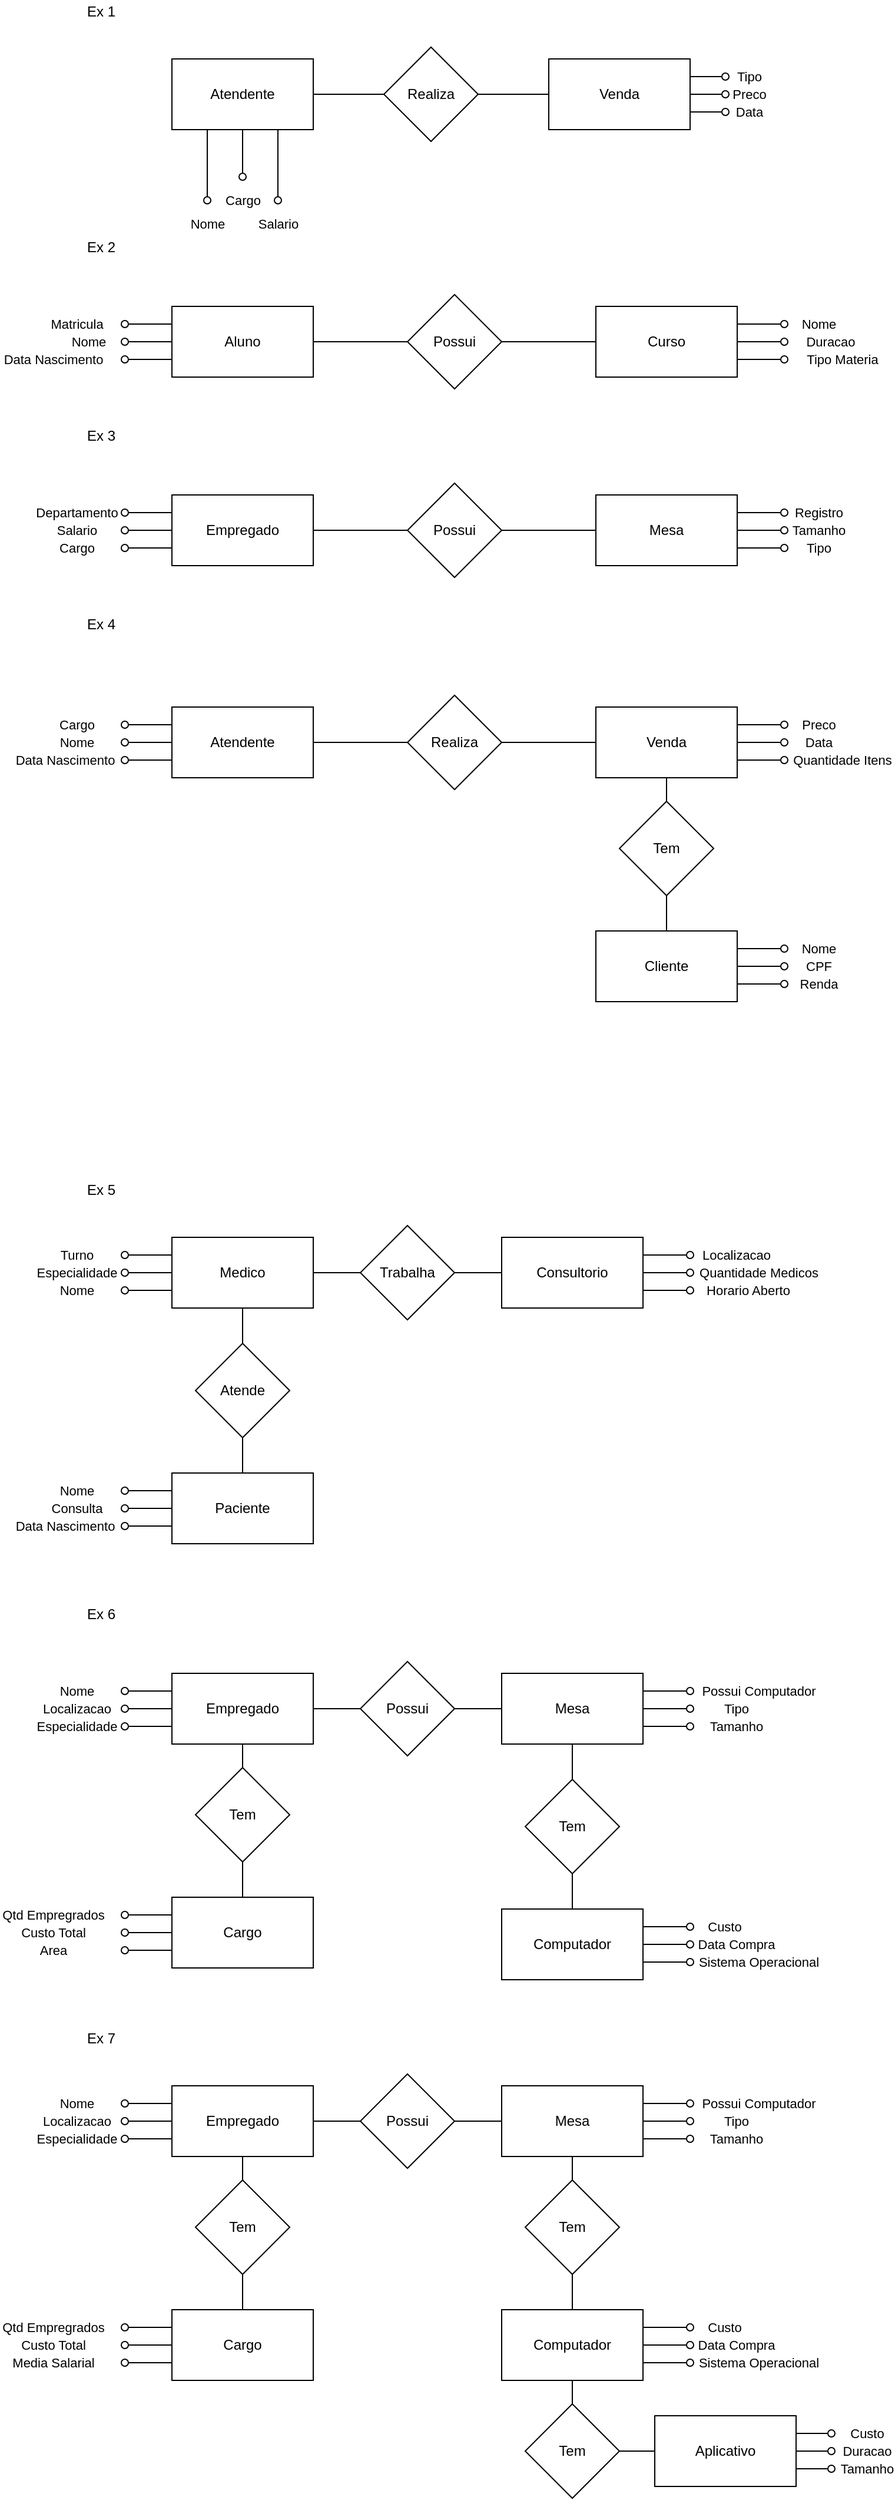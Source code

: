<mxfile version="12.7.9" type="github"><diagram id="GuJKrH9nWxuZP3FMUYig" name="Page-1"><mxGraphModel dx="1422" dy="794" grid="1" gridSize="10" guides="1" tooltips="1" connect="1" arrows="1" fold="1" page="1" pageScale="1" pageWidth="827" pageHeight="1169" math="0" shadow="0"><root><mxCell id="0"/><mxCell id="1" parent="0"/><mxCell id="F_oXESsNJqTmVhuQZoYU-13" style="edgeStyle=orthogonalEdgeStyle;rounded=0;orthogonalLoop=1;jettySize=auto;html=1;exitX=1;exitY=0.5;exitDx=0;exitDy=0;entryX=0;entryY=0.5;entryDx=0;entryDy=0;endArrow=none;endFill=0;" edge="1" parent="1" source="F_oXESsNJqTmVhuQZoYU-4" target="F_oXESsNJqTmVhuQZoYU-6"><mxGeometry relative="1" as="geometry"/></mxCell><mxCell id="F_oXESsNJqTmVhuQZoYU-14" value="Nome" style="edgeStyle=orthogonalEdgeStyle;rounded=0;orthogonalLoop=1;jettySize=auto;html=1;exitX=0.25;exitY=1;exitDx=0;exitDy=0;endArrow=oval;endFill=0;" edge="1" parent="1" source="F_oXESsNJqTmVhuQZoYU-4"><mxGeometry x="1" y="20" relative="1" as="geometry"><mxPoint x="190" y="370" as="targetPoint"/><mxPoint x="-20" y="20" as="offset"/></mxGeometry></mxCell><mxCell id="F_oXESsNJqTmVhuQZoYU-4" value="Atendente" style="rounded=0;whiteSpace=wrap;html=1;" vertex="1" parent="1"><mxGeometry x="160" y="250" width="120" height="60" as="geometry"/></mxCell><mxCell id="F_oXESsNJqTmVhuQZoYU-18" value="Tipo" style="edgeStyle=orthogonalEdgeStyle;rounded=0;orthogonalLoop=1;jettySize=auto;html=1;exitX=1;exitY=0.25;exitDx=0;exitDy=0;endArrow=oval;endFill=0;" edge="1" parent="1" source="F_oXESsNJqTmVhuQZoYU-5"><mxGeometry x="1" y="20" relative="1" as="geometry"><mxPoint x="630" y="265" as="targetPoint"/><mxPoint x="20" y="20" as="offset"/></mxGeometry></mxCell><mxCell id="F_oXESsNJqTmVhuQZoYU-19" value="Preco" style="edgeStyle=orthogonalEdgeStyle;rounded=0;orthogonalLoop=1;jettySize=auto;html=1;exitX=1;exitY=0.5;exitDx=0;exitDy=0;endArrow=oval;endFill=0;" edge="1" parent="1" source="F_oXESsNJqTmVhuQZoYU-5"><mxGeometry x="1" y="20" relative="1" as="geometry"><mxPoint x="630" y="280" as="targetPoint"/><mxPoint x="20" y="20" as="offset"/></mxGeometry></mxCell><mxCell id="F_oXESsNJqTmVhuQZoYU-20" value="Data" style="edgeStyle=orthogonalEdgeStyle;rounded=0;orthogonalLoop=1;jettySize=auto;html=1;exitX=1;exitY=0.75;exitDx=0;exitDy=0;endArrow=oval;endFill=0;" edge="1" parent="1" source="F_oXESsNJqTmVhuQZoYU-5"><mxGeometry x="1" y="20" relative="1" as="geometry"><mxPoint x="630" y="295" as="targetPoint"/><mxPoint x="20" y="20" as="offset"/></mxGeometry></mxCell><mxCell id="F_oXESsNJqTmVhuQZoYU-5" value="Venda" style="rounded=0;whiteSpace=wrap;html=1;" vertex="1" parent="1"><mxGeometry x="480" y="250" width="120" height="60" as="geometry"/></mxCell><mxCell id="F_oXESsNJqTmVhuQZoYU-6" value="Realiza" style="rhombus;whiteSpace=wrap;html=1;" vertex="1" parent="1"><mxGeometry x="340" y="240" width="80" height="80" as="geometry"/></mxCell><mxCell id="F_oXESsNJqTmVhuQZoYU-11" value="" style="endArrow=none;html=1;exitX=1;exitY=0.5;exitDx=0;exitDy=0;entryX=0;entryY=0.5;entryDx=0;entryDy=0;" edge="1" parent="1" source="F_oXESsNJqTmVhuQZoYU-6" target="F_oXESsNJqTmVhuQZoYU-5"><mxGeometry width="50" height="50" relative="1" as="geometry"><mxPoint x="450" y="380" as="sourcePoint"/><mxPoint x="500" y="330" as="targetPoint"/></mxGeometry></mxCell><mxCell id="F_oXESsNJqTmVhuQZoYU-16" value="Cargo" style="edgeStyle=orthogonalEdgeStyle;rounded=0;orthogonalLoop=1;jettySize=auto;html=1;exitX=0.5;exitY=1;exitDx=0;exitDy=0;endArrow=oval;endFill=0;" edge="1" parent="1" source="F_oXESsNJqTmVhuQZoYU-4"><mxGeometry x="1" y="20" relative="1" as="geometry"><mxPoint x="220" y="350" as="targetPoint"/><mxPoint x="210" y="330" as="sourcePoint"/><mxPoint x="-20" y="20" as="offset"/></mxGeometry></mxCell><mxCell id="F_oXESsNJqTmVhuQZoYU-17" value="Salario" style="edgeStyle=orthogonalEdgeStyle;rounded=0;orthogonalLoop=1;jettySize=auto;html=1;exitX=0.75;exitY=1;exitDx=0;exitDy=0;endArrow=oval;endFill=0;" edge="1" parent="1" source="F_oXESsNJqTmVhuQZoYU-4"><mxGeometry x="1" y="20" relative="1" as="geometry"><mxPoint x="250" y="370" as="targetPoint"/><mxPoint x="230" y="320" as="sourcePoint"/><mxPoint x="-20" y="20" as="offset"/></mxGeometry></mxCell><mxCell id="F_oXESsNJqTmVhuQZoYU-24" style="edgeStyle=orthogonalEdgeStyle;rounded=0;orthogonalLoop=1;jettySize=auto;html=1;exitX=1;exitY=0.5;exitDx=0;exitDy=0;endArrow=none;endFill=0;" edge="1" parent="1" source="F_oXESsNJqTmVhuQZoYU-21" target="F_oXESsNJqTmVhuQZoYU-23"><mxGeometry relative="1" as="geometry"/></mxCell><mxCell id="F_oXESsNJqTmVhuQZoYU-27" value="Matricula" style="edgeStyle=orthogonalEdgeStyle;rounded=0;orthogonalLoop=1;jettySize=auto;html=1;exitX=0;exitY=0.25;exitDx=0;exitDy=0;endArrow=oval;endFill=0;" edge="1" parent="1" source="F_oXESsNJqTmVhuQZoYU-21"><mxGeometry x="1" y="40" relative="1" as="geometry"><mxPoint x="120" y="475" as="targetPoint"/><mxPoint x="-40" y="-40" as="offset"/></mxGeometry></mxCell><mxCell id="F_oXESsNJqTmVhuQZoYU-28" value="Nome" style="edgeStyle=orthogonalEdgeStyle;rounded=0;orthogonalLoop=1;jettySize=auto;html=1;exitX=0;exitY=0.5;exitDx=0;exitDy=0;endArrow=oval;endFill=0;" edge="1" parent="1" source="F_oXESsNJqTmVhuQZoYU-21"><mxGeometry x="1" y="30" relative="1" as="geometry"><mxPoint x="120" y="490" as="targetPoint"/><mxPoint x="-30" y="-30" as="offset"/></mxGeometry></mxCell><mxCell id="F_oXESsNJqTmVhuQZoYU-29" value="Data Nascimento" style="edgeStyle=orthogonalEdgeStyle;rounded=0;orthogonalLoop=1;jettySize=auto;html=1;exitX=0;exitY=0.75;exitDx=0;exitDy=0;endArrow=oval;endFill=0;" edge="1" parent="1" source="F_oXESsNJqTmVhuQZoYU-21"><mxGeometry x="1" y="60" relative="1" as="geometry"><mxPoint x="120" y="505" as="targetPoint"/><mxPoint x="-60" y="-60" as="offset"/></mxGeometry></mxCell><mxCell id="F_oXESsNJqTmVhuQZoYU-21" value="Aluno" style="rounded=0;whiteSpace=wrap;html=1;" vertex="1" parent="1"><mxGeometry x="160" y="460" width="120" height="60" as="geometry"/></mxCell><mxCell id="F_oXESsNJqTmVhuQZoYU-30" value="Nome" style="edgeStyle=orthogonalEdgeStyle;rounded=0;orthogonalLoop=1;jettySize=auto;html=1;exitX=1;exitY=0.25;exitDx=0;exitDy=0;endArrow=oval;endFill=0;" edge="1" parent="1" source="F_oXESsNJqTmVhuQZoYU-22"><mxGeometry x="1" y="30" relative="1" as="geometry"><mxPoint x="680" y="475" as="targetPoint"/><mxPoint x="30" y="30" as="offset"/></mxGeometry></mxCell><mxCell id="F_oXESsNJqTmVhuQZoYU-31" value="Duracao" style="edgeStyle=orthogonalEdgeStyle;rounded=0;orthogonalLoop=1;jettySize=auto;html=1;exitX=1;exitY=0.5;exitDx=0;exitDy=0;endArrow=oval;endFill=0;" edge="1" parent="1" source="F_oXESsNJqTmVhuQZoYU-22"><mxGeometry x="1" y="40" relative="1" as="geometry"><mxPoint x="680" y="490" as="targetPoint"/><mxPoint x="40" y="40" as="offset"/></mxGeometry></mxCell><mxCell id="F_oXESsNJqTmVhuQZoYU-32" value="Tipo Materia" style="edgeStyle=orthogonalEdgeStyle;rounded=0;orthogonalLoop=1;jettySize=auto;html=1;exitX=1;exitY=0.75;exitDx=0;exitDy=0;endArrow=oval;endFill=0;" edge="1" parent="1" source="F_oXESsNJqTmVhuQZoYU-22"><mxGeometry x="1" y="50" relative="1" as="geometry"><mxPoint x="680" y="505" as="targetPoint"/><mxPoint x="50" y="50" as="offset"/></mxGeometry></mxCell><mxCell id="F_oXESsNJqTmVhuQZoYU-22" value="Curso" style="rounded=0;whiteSpace=wrap;html=1;" vertex="1" parent="1"><mxGeometry x="520" y="460" width="120" height="60" as="geometry"/></mxCell><mxCell id="F_oXESsNJqTmVhuQZoYU-25" style="edgeStyle=orthogonalEdgeStyle;rounded=0;orthogonalLoop=1;jettySize=auto;html=1;exitX=1;exitY=0.5;exitDx=0;exitDy=0;entryX=0;entryY=0.5;entryDx=0;entryDy=0;endArrow=none;endFill=0;" edge="1" parent="1" source="F_oXESsNJqTmVhuQZoYU-23" target="F_oXESsNJqTmVhuQZoYU-22"><mxGeometry relative="1" as="geometry"/></mxCell><mxCell id="F_oXESsNJqTmVhuQZoYU-23" value="Possui" style="rhombus;whiteSpace=wrap;html=1;" vertex="1" parent="1"><mxGeometry x="360" y="450" width="80" height="80" as="geometry"/></mxCell><mxCell id="F_oXESsNJqTmVhuQZoYU-38" value="Departamento" style="edgeStyle=orthogonalEdgeStyle;rounded=0;orthogonalLoop=1;jettySize=auto;html=1;exitX=0;exitY=0.25;exitDx=0;exitDy=0;endArrow=oval;endFill=0;" edge="1" parent="1" source="F_oXESsNJqTmVhuQZoYU-33"><mxGeometry x="1" y="40" relative="1" as="geometry"><mxPoint x="120" y="635" as="targetPoint"/><mxPoint x="-40" y="-40" as="offset"/></mxGeometry></mxCell><mxCell id="F_oXESsNJqTmVhuQZoYU-39" value="Salario" style="edgeStyle=orthogonalEdgeStyle;rounded=0;orthogonalLoop=1;jettySize=auto;html=1;exitX=0;exitY=0.5;exitDx=0;exitDy=0;endArrow=oval;endFill=0;" edge="1" parent="1" source="F_oXESsNJqTmVhuQZoYU-33"><mxGeometry x="1" y="40" relative="1" as="geometry"><mxPoint x="120" y="650" as="targetPoint"/><mxPoint x="-40" y="-40" as="offset"/></mxGeometry></mxCell><mxCell id="F_oXESsNJqTmVhuQZoYU-40" value="Cargo" style="edgeStyle=orthogonalEdgeStyle;rounded=0;orthogonalLoop=1;jettySize=auto;html=1;exitX=0;exitY=0.75;exitDx=0;exitDy=0;endArrow=oval;endFill=0;" edge="1" parent="1" source="F_oXESsNJqTmVhuQZoYU-33"><mxGeometry x="1" y="40" relative="1" as="geometry"><mxPoint x="120" y="665" as="targetPoint"/><mxPoint x="-40" y="-40" as="offset"/></mxGeometry></mxCell><mxCell id="F_oXESsNJqTmVhuQZoYU-33" value="Empregado" style="rounded=0;whiteSpace=wrap;html=1;" vertex="1" parent="1"><mxGeometry x="160" y="620" width="120" height="60" as="geometry"/></mxCell><mxCell id="F_oXESsNJqTmVhuQZoYU-41" value="Registro" style="edgeStyle=orthogonalEdgeStyle;rounded=0;orthogonalLoop=1;jettySize=auto;html=1;exitX=1;exitY=0.25;exitDx=0;exitDy=0;endArrow=oval;endFill=0;" edge="1" parent="1" source="F_oXESsNJqTmVhuQZoYU-34"><mxGeometry x="1" y="30" relative="1" as="geometry"><mxPoint x="680" y="635" as="targetPoint"/><mxPoint x="30" y="30" as="offset"/></mxGeometry></mxCell><mxCell id="F_oXESsNJqTmVhuQZoYU-42" value="Tamanho" style="edgeStyle=orthogonalEdgeStyle;rounded=0;orthogonalLoop=1;jettySize=auto;html=1;exitX=1;exitY=0.5;exitDx=0;exitDy=0;endArrow=oval;endFill=0;" edge="1" parent="1" source="F_oXESsNJqTmVhuQZoYU-34"><mxGeometry x="1" y="30" relative="1" as="geometry"><mxPoint x="680" y="650" as="targetPoint"/><mxPoint x="30" y="30" as="offset"/></mxGeometry></mxCell><mxCell id="F_oXESsNJqTmVhuQZoYU-43" value="Tipo" style="edgeStyle=orthogonalEdgeStyle;rounded=0;orthogonalLoop=1;jettySize=auto;html=1;exitX=1;exitY=0.75;exitDx=0;exitDy=0;endArrow=oval;endFill=0;" edge="1" parent="1" source="F_oXESsNJqTmVhuQZoYU-34"><mxGeometry x="1" y="30" relative="1" as="geometry"><mxPoint x="680" y="665" as="targetPoint"/><mxPoint x="30" y="30" as="offset"/></mxGeometry></mxCell><mxCell id="F_oXESsNJqTmVhuQZoYU-34" value="Mesa" style="rounded=0;whiteSpace=wrap;html=1;" vertex="1" parent="1"><mxGeometry x="520" y="620" width="120" height="60" as="geometry"/></mxCell><mxCell id="F_oXESsNJqTmVhuQZoYU-36" style="edgeStyle=orthogonalEdgeStyle;rounded=0;orthogonalLoop=1;jettySize=auto;html=1;exitX=0;exitY=0.5;exitDx=0;exitDy=0;entryX=1;entryY=0.5;entryDx=0;entryDy=0;endArrow=none;endFill=0;" edge="1" parent="1" source="F_oXESsNJqTmVhuQZoYU-35" target="F_oXESsNJqTmVhuQZoYU-33"><mxGeometry relative="1" as="geometry"/></mxCell><mxCell id="F_oXESsNJqTmVhuQZoYU-37" style="edgeStyle=orthogonalEdgeStyle;rounded=0;orthogonalLoop=1;jettySize=auto;html=1;exitX=1;exitY=0.5;exitDx=0;exitDy=0;entryX=0;entryY=0.5;entryDx=0;entryDy=0;endArrow=none;endFill=0;" edge="1" parent="1" source="F_oXESsNJqTmVhuQZoYU-35" target="F_oXESsNJqTmVhuQZoYU-34"><mxGeometry relative="1" as="geometry"/></mxCell><mxCell id="F_oXESsNJqTmVhuQZoYU-35" value="Possui" style="rhombus;whiteSpace=wrap;html=1;" vertex="1" parent="1"><mxGeometry x="360" y="610" width="80" height="80" as="geometry"/></mxCell><mxCell id="F_oXESsNJqTmVhuQZoYU-53" value="Cargo" style="edgeStyle=orthogonalEdgeStyle;rounded=0;orthogonalLoop=1;jettySize=auto;html=1;exitX=0;exitY=0.25;exitDx=0;exitDy=0;endArrow=oval;endFill=0;" edge="1" parent="1" source="F_oXESsNJqTmVhuQZoYU-44"><mxGeometry x="1" y="40" relative="1" as="geometry"><mxPoint x="120" y="815" as="targetPoint"/><mxPoint x="-40" y="-40" as="offset"/></mxGeometry></mxCell><mxCell id="F_oXESsNJqTmVhuQZoYU-54" value="Nome" style="edgeStyle=orthogonalEdgeStyle;rounded=0;orthogonalLoop=1;jettySize=auto;html=1;exitX=0;exitY=0.5;exitDx=0;exitDy=0;endArrow=oval;endFill=0;" edge="1" parent="1" source="F_oXESsNJqTmVhuQZoYU-44"><mxGeometry x="1" y="40" relative="1" as="geometry"><mxPoint x="120" y="830" as="targetPoint"/><mxPoint x="-40" y="-40" as="offset"/></mxGeometry></mxCell><mxCell id="F_oXESsNJqTmVhuQZoYU-55" value="Data Nascimento" style="edgeStyle=orthogonalEdgeStyle;rounded=0;orthogonalLoop=1;jettySize=auto;html=1;exitX=0;exitY=0.75;exitDx=0;exitDy=0;endArrow=oval;endFill=0;" edge="1" parent="1" source="F_oXESsNJqTmVhuQZoYU-44"><mxGeometry x="1" y="50" relative="1" as="geometry"><mxPoint x="120" y="845" as="targetPoint"/><mxPoint x="-50" y="-50" as="offset"/></mxGeometry></mxCell><mxCell id="F_oXESsNJqTmVhuQZoYU-44" value="Atendente" style="rounded=0;whiteSpace=wrap;html=1;" vertex="1" parent="1"><mxGeometry x="160" y="800" width="120" height="60" as="geometry"/></mxCell><mxCell id="F_oXESsNJqTmVhuQZoYU-56" value="Preco" style="edgeStyle=orthogonalEdgeStyle;rounded=0;orthogonalLoop=1;jettySize=auto;html=1;exitX=1;exitY=0.25;exitDx=0;exitDy=0;endArrow=oval;endFill=0;" edge="1" parent="1" source="F_oXESsNJqTmVhuQZoYU-45"><mxGeometry x="1" y="30" relative="1" as="geometry"><mxPoint x="680" y="815" as="targetPoint"/><mxPoint x="30" y="30" as="offset"/></mxGeometry></mxCell><mxCell id="F_oXESsNJqTmVhuQZoYU-57" value="Data" style="edgeStyle=orthogonalEdgeStyle;rounded=0;orthogonalLoop=1;jettySize=auto;html=1;exitX=1;exitY=0.5;exitDx=0;exitDy=0;endArrow=oval;endFill=0;" edge="1" parent="1" source="F_oXESsNJqTmVhuQZoYU-45"><mxGeometry x="1" y="30" relative="1" as="geometry"><mxPoint x="680" y="830" as="targetPoint"/><mxPoint x="30" y="30" as="offset"/></mxGeometry></mxCell><mxCell id="F_oXESsNJqTmVhuQZoYU-58" value="Quantidade Itens" style="edgeStyle=orthogonalEdgeStyle;rounded=0;orthogonalLoop=1;jettySize=auto;html=1;exitX=1;exitY=0.75;exitDx=0;exitDy=0;endArrow=oval;endFill=0;" edge="1" parent="1" source="F_oXESsNJqTmVhuQZoYU-45"><mxGeometry x="1" y="50" relative="1" as="geometry"><mxPoint x="680" y="845" as="targetPoint"/><mxPoint x="50" y="50" as="offset"/></mxGeometry></mxCell><mxCell id="F_oXESsNJqTmVhuQZoYU-45" value="Venda" style="rounded=0;whiteSpace=wrap;html=1;" vertex="1" parent="1"><mxGeometry x="520" y="800" width="120" height="60" as="geometry"/></mxCell><mxCell id="F_oXESsNJqTmVhuQZoYU-59" value="Nome" style="edgeStyle=orthogonalEdgeStyle;rounded=0;orthogonalLoop=1;jettySize=auto;html=1;exitX=1;exitY=0.25;exitDx=0;exitDy=0;endArrow=oval;endFill=0;" edge="1" parent="1" source="F_oXESsNJqTmVhuQZoYU-46"><mxGeometry x="1" y="30" relative="1" as="geometry"><mxPoint x="680" y="1005" as="targetPoint"/><mxPoint x="30" y="30" as="offset"/></mxGeometry></mxCell><mxCell id="F_oXESsNJqTmVhuQZoYU-60" value="CPF" style="edgeStyle=orthogonalEdgeStyle;rounded=0;orthogonalLoop=1;jettySize=auto;html=1;exitX=1;exitY=0.5;exitDx=0;exitDy=0;endArrow=oval;endFill=0;" edge="1" parent="1" source="F_oXESsNJqTmVhuQZoYU-46"><mxGeometry x="1" y="30" relative="1" as="geometry"><mxPoint x="680" y="1020" as="targetPoint"/><mxPoint x="30" y="30" as="offset"/></mxGeometry></mxCell><mxCell id="F_oXESsNJqTmVhuQZoYU-61" value="Renda" style="edgeStyle=orthogonalEdgeStyle;rounded=0;orthogonalLoop=1;jettySize=auto;html=1;exitX=1;exitY=0.75;exitDx=0;exitDy=0;endArrow=oval;endFill=0;" edge="1" parent="1" source="F_oXESsNJqTmVhuQZoYU-46"><mxGeometry x="1" y="30" relative="1" as="geometry"><mxPoint x="680" y="1035" as="targetPoint"/><mxPoint x="30" y="30" as="offset"/></mxGeometry></mxCell><mxCell id="F_oXESsNJqTmVhuQZoYU-46" value="Cliente" style="rounded=0;whiteSpace=wrap;html=1;" vertex="1" parent="1"><mxGeometry x="520" y="990" width="120" height="60" as="geometry"/></mxCell><mxCell id="F_oXESsNJqTmVhuQZoYU-51" style="edgeStyle=orthogonalEdgeStyle;rounded=0;orthogonalLoop=1;jettySize=auto;html=1;exitX=1;exitY=0.5;exitDx=0;exitDy=0;entryX=0;entryY=0.5;entryDx=0;entryDy=0;endArrow=none;endFill=0;" edge="1" parent="1" source="F_oXESsNJqTmVhuQZoYU-47" target="F_oXESsNJqTmVhuQZoYU-45"><mxGeometry relative="1" as="geometry"/></mxCell><mxCell id="F_oXESsNJqTmVhuQZoYU-52" style="edgeStyle=orthogonalEdgeStyle;rounded=0;orthogonalLoop=1;jettySize=auto;html=1;exitX=0;exitY=0.5;exitDx=0;exitDy=0;entryX=1;entryY=0.5;entryDx=0;entryDy=0;endArrow=none;endFill=0;" edge="1" parent="1" source="F_oXESsNJqTmVhuQZoYU-47" target="F_oXESsNJqTmVhuQZoYU-44"><mxGeometry relative="1" as="geometry"/></mxCell><mxCell id="F_oXESsNJqTmVhuQZoYU-47" value="Realiza" style="rhombus;whiteSpace=wrap;html=1;" vertex="1" parent="1"><mxGeometry x="360" y="790" width="80" height="80" as="geometry"/></mxCell><mxCell id="F_oXESsNJqTmVhuQZoYU-49" style="edgeStyle=orthogonalEdgeStyle;rounded=0;orthogonalLoop=1;jettySize=auto;html=1;exitX=0.5;exitY=1;exitDx=0;exitDy=0;entryX=0.5;entryY=0;entryDx=0;entryDy=0;endArrow=none;endFill=0;" edge="1" parent="1" source="F_oXESsNJqTmVhuQZoYU-48" target="F_oXESsNJqTmVhuQZoYU-46"><mxGeometry relative="1" as="geometry"/></mxCell><mxCell id="F_oXESsNJqTmVhuQZoYU-50" style="edgeStyle=orthogonalEdgeStyle;rounded=0;orthogonalLoop=1;jettySize=auto;html=1;exitX=0.5;exitY=0;exitDx=0;exitDy=0;entryX=0.5;entryY=1;entryDx=0;entryDy=0;endArrow=none;endFill=0;" edge="1" parent="1" source="F_oXESsNJqTmVhuQZoYU-48" target="F_oXESsNJqTmVhuQZoYU-45"><mxGeometry relative="1" as="geometry"/></mxCell><mxCell id="F_oXESsNJqTmVhuQZoYU-48" value="Tem" style="rhombus;whiteSpace=wrap;html=1;" vertex="1" parent="1"><mxGeometry x="540" y="880" width="80" height="80" as="geometry"/></mxCell><mxCell id="F_oXESsNJqTmVhuQZoYU-63" value="Ex 1" style="text;html=1;strokeColor=none;fillColor=none;align=center;verticalAlign=middle;whiteSpace=wrap;rounded=0;" vertex="1" parent="1"><mxGeometry x="80" y="200" width="40" height="20" as="geometry"/></mxCell><mxCell id="F_oXESsNJqTmVhuQZoYU-65" value="Ex 2" style="text;html=1;strokeColor=none;fillColor=none;align=center;verticalAlign=middle;whiteSpace=wrap;rounded=0;" vertex="1" parent="1"><mxGeometry x="80" y="400" width="40" height="20" as="geometry"/></mxCell><mxCell id="F_oXESsNJqTmVhuQZoYU-66" value="Ex 3" style="text;html=1;strokeColor=none;fillColor=none;align=center;verticalAlign=middle;whiteSpace=wrap;rounded=0;" vertex="1" parent="1"><mxGeometry x="80" y="560" width="40" height="20" as="geometry"/></mxCell><mxCell id="F_oXESsNJqTmVhuQZoYU-67" value="Ex 4" style="text;html=1;strokeColor=none;fillColor=none;align=center;verticalAlign=middle;whiteSpace=wrap;rounded=0;" vertex="1" parent="1"><mxGeometry x="80" y="720" width="40" height="20" as="geometry"/></mxCell><mxCell id="F_oXESsNJqTmVhuQZoYU-84" value="Turno" style="edgeStyle=orthogonalEdgeStyle;rounded=0;orthogonalLoop=1;jettySize=auto;html=1;exitX=0;exitY=0.25;exitDx=0;exitDy=0;endArrow=oval;endFill=0;" edge="1" parent="1" source="F_oXESsNJqTmVhuQZoYU-68"><mxGeometry x="1" y="40" relative="1" as="geometry"><mxPoint x="120" y="1265" as="targetPoint"/><mxPoint x="-40" y="-40" as="offset"/></mxGeometry></mxCell><mxCell id="F_oXESsNJqTmVhuQZoYU-85" value="Especialidade" style="edgeStyle=orthogonalEdgeStyle;rounded=0;orthogonalLoop=1;jettySize=auto;html=1;exitX=0;exitY=0.5;exitDx=0;exitDy=0;endArrow=oval;endFill=0;" edge="1" parent="1" source="F_oXESsNJqTmVhuQZoYU-68"><mxGeometry x="1" y="40" relative="1" as="geometry"><mxPoint x="120" y="1280" as="targetPoint"/><mxPoint x="-40" y="-40" as="offset"/></mxGeometry></mxCell><mxCell id="F_oXESsNJqTmVhuQZoYU-86" value="Nome" style="edgeStyle=orthogonalEdgeStyle;rounded=0;orthogonalLoop=1;jettySize=auto;html=1;exitX=0;exitY=0.75;exitDx=0;exitDy=0;endArrow=oval;endFill=0;" edge="1" parent="1" source="F_oXESsNJqTmVhuQZoYU-68"><mxGeometry x="1" y="40" relative="1" as="geometry"><mxPoint x="120" y="1295" as="targetPoint"/><mxPoint x="-40" y="-40" as="offset"/></mxGeometry></mxCell><mxCell id="F_oXESsNJqTmVhuQZoYU-68" value="Medico" style="rounded=0;whiteSpace=wrap;html=1;" vertex="1" parent="1"><mxGeometry x="160" y="1250" width="120" height="60" as="geometry"/></mxCell><mxCell id="F_oXESsNJqTmVhuQZoYU-69" value="Ex 5" style="text;html=1;strokeColor=none;fillColor=none;align=center;verticalAlign=middle;whiteSpace=wrap;rounded=0;" vertex="1" parent="1"><mxGeometry x="80" y="1200" width="40" height="20" as="geometry"/></mxCell><mxCell id="F_oXESsNJqTmVhuQZoYU-87" value="Localizacao" style="edgeStyle=orthogonalEdgeStyle;rounded=0;orthogonalLoop=1;jettySize=auto;html=1;exitX=1;exitY=0.25;exitDx=0;exitDy=0;endArrow=oval;endFill=0;" edge="1" parent="1" source="F_oXESsNJqTmVhuQZoYU-70"><mxGeometry x="1" y="40" relative="1" as="geometry"><mxPoint x="600" y="1265" as="targetPoint"/><mxPoint x="40" y="40" as="offset"/></mxGeometry></mxCell><mxCell id="F_oXESsNJqTmVhuQZoYU-88" value="Quantidade Medicos" style="edgeStyle=orthogonalEdgeStyle;rounded=0;orthogonalLoop=1;jettySize=auto;html=1;exitX=1;exitY=0.5;exitDx=0;exitDy=0;endArrow=oval;endFill=0;" edge="1" parent="1" source="F_oXESsNJqTmVhuQZoYU-70"><mxGeometry x="1" y="60" relative="1" as="geometry"><mxPoint x="600" y="1280" as="targetPoint"/><mxPoint x="60" y="60" as="offset"/></mxGeometry></mxCell><mxCell id="F_oXESsNJqTmVhuQZoYU-89" value="Horario Aberto" style="edgeStyle=orthogonalEdgeStyle;rounded=0;orthogonalLoop=1;jettySize=auto;html=1;exitX=1;exitY=0.75;exitDx=0;exitDy=0;endArrow=oval;endFill=0;" edge="1" parent="1" source="F_oXESsNJqTmVhuQZoYU-70"><mxGeometry x="1" y="50" relative="1" as="geometry"><mxPoint x="600" y="1295" as="targetPoint"/><mxPoint x="50" y="50" as="offset"/></mxGeometry></mxCell><mxCell id="F_oXESsNJqTmVhuQZoYU-70" value="Consultorio" style="rounded=0;whiteSpace=wrap;html=1;" vertex="1" parent="1"><mxGeometry x="440" y="1250" width="120" height="60" as="geometry"/></mxCell><mxCell id="F_oXESsNJqTmVhuQZoYU-90" value="Nome" style="edgeStyle=orthogonalEdgeStyle;rounded=0;orthogonalLoop=1;jettySize=auto;html=1;exitX=0;exitY=0.25;exitDx=0;exitDy=0;endArrow=oval;endFill=0;" edge="1" parent="1" source="F_oXESsNJqTmVhuQZoYU-71"><mxGeometry x="1" y="40" relative="1" as="geometry"><mxPoint x="120" y="1465" as="targetPoint"/><mxPoint x="-40" y="-40" as="offset"/></mxGeometry></mxCell><mxCell id="F_oXESsNJqTmVhuQZoYU-91" value="Consulta" style="edgeStyle=orthogonalEdgeStyle;rounded=0;orthogonalLoop=1;jettySize=auto;html=1;exitX=0;exitY=0.5;exitDx=0;exitDy=0;endArrow=oval;endFill=0;" edge="1" parent="1" source="F_oXESsNJqTmVhuQZoYU-71"><mxGeometry x="1" y="40" relative="1" as="geometry"><mxPoint x="120" y="1480" as="targetPoint"/><mxPoint x="-40" y="-40" as="offset"/></mxGeometry></mxCell><mxCell id="F_oXESsNJqTmVhuQZoYU-92" value="Data Nascimento" style="edgeStyle=orthogonalEdgeStyle;rounded=0;orthogonalLoop=1;jettySize=auto;html=1;exitX=0;exitY=0.75;exitDx=0;exitDy=0;endArrow=oval;endFill=0;" edge="1" parent="1" source="F_oXESsNJqTmVhuQZoYU-71"><mxGeometry x="1" y="50" relative="1" as="geometry"><mxPoint x="120" y="1495" as="targetPoint"/><mxPoint x="-50" y="-50" as="offset"/></mxGeometry></mxCell><mxCell id="F_oXESsNJqTmVhuQZoYU-71" value="Paciente" style="rounded=0;whiteSpace=wrap;html=1;" vertex="1" parent="1"><mxGeometry x="160" y="1450" width="120" height="60" as="geometry"/></mxCell><mxCell id="F_oXESsNJqTmVhuQZoYU-72" value="Trabalha" style="rhombus;whiteSpace=wrap;html=1;" vertex="1" parent="1"><mxGeometry x="320" y="1240" width="80" height="80" as="geometry"/></mxCell><mxCell id="F_oXESsNJqTmVhuQZoYU-73" value="Atende" style="rhombus;whiteSpace=wrap;html=1;" vertex="1" parent="1"><mxGeometry x="180" y="1340" width="80" height="80" as="geometry"/></mxCell><mxCell id="F_oXESsNJqTmVhuQZoYU-78" value="" style="endArrow=none;html=1;exitX=1;exitY=0.5;exitDx=0;exitDy=0;entryX=0;entryY=0.5;entryDx=0;entryDy=0;" edge="1" parent="1" source="F_oXESsNJqTmVhuQZoYU-68" target="F_oXESsNJqTmVhuQZoYU-72"><mxGeometry width="50" height="50" relative="1" as="geometry"><mxPoint x="280" y="1300" as="sourcePoint"/><mxPoint x="330" y="1250" as="targetPoint"/></mxGeometry></mxCell><mxCell id="F_oXESsNJqTmVhuQZoYU-79" value="" style="endArrow=none;html=1;entryX=0;entryY=0.5;entryDx=0;entryDy=0;" edge="1" parent="1" target="F_oXESsNJqTmVhuQZoYU-70"><mxGeometry width="50" height="50" relative="1" as="geometry"><mxPoint x="400" y="1280" as="sourcePoint"/><mxPoint x="330" y="1290" as="targetPoint"/></mxGeometry></mxCell><mxCell id="F_oXESsNJqTmVhuQZoYU-82" value="" style="endArrow=none;html=1;entryX=0.5;entryY=1;entryDx=0;entryDy=0;exitX=0.5;exitY=0;exitDx=0;exitDy=0;" edge="1" parent="1" source="F_oXESsNJqTmVhuQZoYU-71" target="F_oXESsNJqTmVhuQZoYU-73"><mxGeometry width="50" height="50" relative="1" as="geometry"><mxPoint x="240" y="1460" as="sourcePoint"/><mxPoint x="290" y="1410" as="targetPoint"/></mxGeometry></mxCell><mxCell id="F_oXESsNJqTmVhuQZoYU-83" value="" style="endArrow=none;html=1;entryX=0.5;entryY=1;entryDx=0;entryDy=0;exitX=0.5;exitY=0;exitDx=0;exitDy=0;" edge="1" parent="1" source="F_oXESsNJqTmVhuQZoYU-73" target="F_oXESsNJqTmVhuQZoYU-68"><mxGeometry width="50" height="50" relative="1" as="geometry"><mxPoint x="260" y="1370" as="sourcePoint"/><mxPoint x="310" y="1320" as="targetPoint"/></mxGeometry></mxCell><mxCell id="F_oXESsNJqTmVhuQZoYU-93" value="Ex 6" style="text;html=1;strokeColor=none;fillColor=none;align=center;verticalAlign=middle;whiteSpace=wrap;rounded=0;" vertex="1" parent="1"><mxGeometry x="80" y="1560" width="40" height="20" as="geometry"/></mxCell><mxCell id="F_oXESsNJqTmVhuQZoYU-99" value="Nome" style="edgeStyle=orthogonalEdgeStyle;rounded=0;orthogonalLoop=1;jettySize=auto;html=1;exitX=0;exitY=0.25;exitDx=0;exitDy=0;endArrow=oval;endFill=0;" edge="1" parent="1" source="F_oXESsNJqTmVhuQZoYU-94"><mxGeometry x="1" y="40" relative="1" as="geometry"><mxPoint x="120" y="1635" as="targetPoint"/><mxPoint x="-40" y="-40" as="offset"/></mxGeometry></mxCell><mxCell id="F_oXESsNJqTmVhuQZoYU-100" value="Localizacao" style="edgeStyle=orthogonalEdgeStyle;rounded=0;orthogonalLoop=1;jettySize=auto;html=1;exitX=0;exitY=0.5;exitDx=0;exitDy=0;endArrow=oval;endFill=0;" edge="1" parent="1" source="F_oXESsNJqTmVhuQZoYU-94"><mxGeometry x="1" y="40" relative="1" as="geometry"><mxPoint x="120" y="1650" as="targetPoint"/><mxPoint x="-40" y="-40" as="offset"/></mxGeometry></mxCell><mxCell id="F_oXESsNJqTmVhuQZoYU-101" value="Especialidade" style="edgeStyle=orthogonalEdgeStyle;rounded=0;orthogonalLoop=1;jettySize=auto;html=1;exitX=0;exitY=0.75;exitDx=0;exitDy=0;endArrow=oval;endFill=0;" edge="1" parent="1" source="F_oXESsNJqTmVhuQZoYU-94"><mxGeometry x="1" y="40" relative="1" as="geometry"><mxPoint x="120" y="1665" as="targetPoint"/><mxPoint x="-40" y="-40" as="offset"/></mxGeometry></mxCell><mxCell id="F_oXESsNJqTmVhuQZoYU-94" value="Empregado" style="rounded=0;whiteSpace=wrap;html=1;" vertex="1" parent="1"><mxGeometry x="160" y="1620" width="120" height="60" as="geometry"/></mxCell><mxCell id="F_oXESsNJqTmVhuQZoYU-102" value="Possui Computador" style="edgeStyle=orthogonalEdgeStyle;rounded=0;orthogonalLoop=1;jettySize=auto;html=1;exitX=1;exitY=0.25;exitDx=0;exitDy=0;endArrow=oval;endFill=0;" edge="1" parent="1" source="F_oXESsNJqTmVhuQZoYU-95"><mxGeometry x="1" y="60" relative="1" as="geometry"><mxPoint x="600" y="1635" as="targetPoint"/><mxPoint x="60" y="60" as="offset"/></mxGeometry></mxCell><mxCell id="F_oXESsNJqTmVhuQZoYU-103" value="Tipo" style="edgeStyle=orthogonalEdgeStyle;rounded=0;orthogonalLoop=1;jettySize=auto;html=1;exitX=1;exitY=0.5;exitDx=0;exitDy=0;endArrow=oval;endFill=0;" edge="1" parent="1" source="F_oXESsNJqTmVhuQZoYU-95"><mxGeometry x="1" y="40" relative="1" as="geometry"><mxPoint x="600" y="1650" as="targetPoint"/><mxPoint x="40" y="40" as="offset"/></mxGeometry></mxCell><mxCell id="F_oXESsNJqTmVhuQZoYU-104" value="Tamanho" style="edgeStyle=orthogonalEdgeStyle;rounded=0;orthogonalLoop=1;jettySize=auto;html=1;exitX=1;exitY=0.75;exitDx=0;exitDy=0;endArrow=oval;endFill=0;" edge="1" parent="1" source="F_oXESsNJqTmVhuQZoYU-95"><mxGeometry x="1" y="40" relative="1" as="geometry"><mxPoint x="600" y="1665" as="targetPoint"/><mxPoint x="40" y="40" as="offset"/></mxGeometry></mxCell><mxCell id="F_oXESsNJqTmVhuQZoYU-95" value="Mesa" style="rounded=0;whiteSpace=wrap;html=1;" vertex="1" parent="1"><mxGeometry x="440" y="1620" width="120" height="60" as="geometry"/></mxCell><mxCell id="F_oXESsNJqTmVhuQZoYU-97" style="edgeStyle=orthogonalEdgeStyle;rounded=0;orthogonalLoop=1;jettySize=auto;html=1;exitX=0;exitY=0.5;exitDx=0;exitDy=0;entryX=1;entryY=0.5;entryDx=0;entryDy=0;endArrow=none;endFill=0;" edge="1" parent="1" source="F_oXESsNJqTmVhuQZoYU-96" target="F_oXESsNJqTmVhuQZoYU-94"><mxGeometry relative="1" as="geometry"/></mxCell><mxCell id="F_oXESsNJqTmVhuQZoYU-98" style="edgeStyle=orthogonalEdgeStyle;rounded=0;orthogonalLoop=1;jettySize=auto;html=1;exitX=1;exitY=0.5;exitDx=0;exitDy=0;entryX=0;entryY=0.5;entryDx=0;entryDy=0;endArrow=none;endFill=0;" edge="1" parent="1" source="F_oXESsNJqTmVhuQZoYU-96" target="F_oXESsNJqTmVhuQZoYU-95"><mxGeometry relative="1" as="geometry"/></mxCell><mxCell id="F_oXESsNJqTmVhuQZoYU-96" value="Possui" style="rhombus;whiteSpace=wrap;html=1;" vertex="1" parent="1"><mxGeometry x="320" y="1610" width="80" height="80" as="geometry"/></mxCell><mxCell id="F_oXESsNJqTmVhuQZoYU-110" value="Qtd Empregrados" style="edgeStyle=orthogonalEdgeStyle;rounded=0;orthogonalLoop=1;jettySize=auto;html=1;exitX=0;exitY=0.25;exitDx=0;exitDy=0;endArrow=oval;endFill=0;" edge="1" parent="1" source="F_oXESsNJqTmVhuQZoYU-105"><mxGeometry x="1" y="60" relative="1" as="geometry"><mxPoint x="120" y="1825" as="targetPoint"/><mxPoint x="-60" y="-60" as="offset"/></mxGeometry></mxCell><mxCell id="F_oXESsNJqTmVhuQZoYU-111" value="Custo Total" style="edgeStyle=orthogonalEdgeStyle;rounded=0;orthogonalLoop=1;jettySize=auto;html=1;exitX=0;exitY=0.5;exitDx=0;exitDy=0;endArrow=oval;endFill=0;" edge="1" parent="1" source="F_oXESsNJqTmVhuQZoYU-105"><mxGeometry x="1" y="60" relative="1" as="geometry"><mxPoint x="120" y="1840" as="targetPoint"/><mxPoint x="-60" y="-60" as="offset"/></mxGeometry></mxCell><mxCell id="F_oXESsNJqTmVhuQZoYU-112" value="Area" style="edgeStyle=orthogonalEdgeStyle;rounded=0;orthogonalLoop=1;jettySize=auto;html=1;exitX=0;exitY=0.75;exitDx=0;exitDy=0;endArrow=oval;endFill=0;" edge="1" parent="1" source="F_oXESsNJqTmVhuQZoYU-105"><mxGeometry x="1" y="60" relative="1" as="geometry"><mxPoint x="120" y="1855" as="targetPoint"/><mxPoint x="-60" y="-60" as="offset"/></mxGeometry></mxCell><mxCell id="F_oXESsNJqTmVhuQZoYU-105" value="Cargo" style="rounded=0;whiteSpace=wrap;html=1;" vertex="1" parent="1"><mxGeometry x="160" y="1810" width="120" height="60" as="geometry"/></mxCell><mxCell id="F_oXESsNJqTmVhuQZoYU-107" style="edgeStyle=orthogonalEdgeStyle;rounded=0;orthogonalLoop=1;jettySize=auto;html=1;exitX=0.5;exitY=1;exitDx=0;exitDy=0;entryX=0.5;entryY=0;entryDx=0;entryDy=0;endArrow=none;endFill=0;" edge="1" parent="1" source="F_oXESsNJqTmVhuQZoYU-106" target="F_oXESsNJqTmVhuQZoYU-105"><mxGeometry relative="1" as="geometry"/></mxCell><mxCell id="F_oXESsNJqTmVhuQZoYU-108" style="edgeStyle=orthogonalEdgeStyle;rounded=0;orthogonalLoop=1;jettySize=auto;html=1;exitX=0.5;exitY=0;exitDx=0;exitDy=0;entryX=0.5;entryY=1;entryDx=0;entryDy=0;endArrow=none;endFill=0;" edge="1" parent="1" source="F_oXESsNJqTmVhuQZoYU-106" target="F_oXESsNJqTmVhuQZoYU-94"><mxGeometry relative="1" as="geometry"/></mxCell><mxCell id="F_oXESsNJqTmVhuQZoYU-106" value="Tem" style="rhombus;whiteSpace=wrap;html=1;" vertex="1" parent="1"><mxGeometry x="180" y="1700" width="80" height="80" as="geometry"/></mxCell><mxCell id="F_oXESsNJqTmVhuQZoYU-113" value="Ex 7" style="text;html=1;strokeColor=none;fillColor=none;align=center;verticalAlign=middle;whiteSpace=wrap;rounded=0;" vertex="1" parent="1"><mxGeometry x="80" y="1920" width="40" height="20" as="geometry"/></mxCell><mxCell id="F_oXESsNJqTmVhuQZoYU-126" value="Nome" style="edgeStyle=orthogonalEdgeStyle;rounded=0;orthogonalLoop=1;jettySize=auto;html=1;exitX=0;exitY=0.25;exitDx=0;exitDy=0;endArrow=oval;endFill=0;" edge="1" parent="1" source="F_oXESsNJqTmVhuQZoYU-129"><mxGeometry x="1" y="40" relative="1" as="geometry"><mxPoint x="120" y="1985" as="targetPoint"/><mxPoint x="-40" y="-40" as="offset"/></mxGeometry></mxCell><mxCell id="F_oXESsNJqTmVhuQZoYU-127" value="Localizacao" style="edgeStyle=orthogonalEdgeStyle;rounded=0;orthogonalLoop=1;jettySize=auto;html=1;exitX=0;exitY=0.5;exitDx=0;exitDy=0;endArrow=oval;endFill=0;" edge="1" parent="1" source="F_oXESsNJqTmVhuQZoYU-129"><mxGeometry x="1" y="40" relative="1" as="geometry"><mxPoint x="120" y="2000" as="targetPoint"/><mxPoint x="-40" y="-40" as="offset"/></mxGeometry></mxCell><mxCell id="F_oXESsNJqTmVhuQZoYU-128" value="Especialidade" style="edgeStyle=orthogonalEdgeStyle;rounded=0;orthogonalLoop=1;jettySize=auto;html=1;exitX=0;exitY=0.75;exitDx=0;exitDy=0;endArrow=oval;endFill=0;" edge="1" parent="1" source="F_oXESsNJqTmVhuQZoYU-129"><mxGeometry x="1" y="40" relative="1" as="geometry"><mxPoint x="120" y="2015" as="targetPoint"/><mxPoint x="-40" y="-40" as="offset"/></mxGeometry></mxCell><mxCell id="F_oXESsNJqTmVhuQZoYU-129" value="Empregado" style="rounded=0;whiteSpace=wrap;html=1;" vertex="1" parent="1"><mxGeometry x="160" y="1970" width="120" height="60" as="geometry"/></mxCell><mxCell id="F_oXESsNJqTmVhuQZoYU-130" value="Possui Computador" style="edgeStyle=orthogonalEdgeStyle;rounded=0;orthogonalLoop=1;jettySize=auto;html=1;exitX=1;exitY=0.25;exitDx=0;exitDy=0;endArrow=oval;endFill=0;" edge="1" parent="1" source="F_oXESsNJqTmVhuQZoYU-133"><mxGeometry x="1" y="60" relative="1" as="geometry"><mxPoint x="600" y="1985" as="targetPoint"/><mxPoint x="60" y="60" as="offset"/></mxGeometry></mxCell><mxCell id="F_oXESsNJqTmVhuQZoYU-131" value="Tipo" style="edgeStyle=orthogonalEdgeStyle;rounded=0;orthogonalLoop=1;jettySize=auto;html=1;exitX=1;exitY=0.5;exitDx=0;exitDy=0;endArrow=oval;endFill=0;" edge="1" parent="1" source="F_oXESsNJqTmVhuQZoYU-133"><mxGeometry x="1" y="40" relative="1" as="geometry"><mxPoint x="600" y="2000" as="targetPoint"/><mxPoint x="40" y="40" as="offset"/></mxGeometry></mxCell><mxCell id="F_oXESsNJqTmVhuQZoYU-132" value="Tamanho" style="edgeStyle=orthogonalEdgeStyle;rounded=0;orthogonalLoop=1;jettySize=auto;html=1;exitX=1;exitY=0.75;exitDx=0;exitDy=0;endArrow=oval;endFill=0;" edge="1" parent="1" source="F_oXESsNJqTmVhuQZoYU-133"><mxGeometry x="1" y="40" relative="1" as="geometry"><mxPoint x="600" y="2015" as="targetPoint"/><mxPoint x="40" y="40" as="offset"/></mxGeometry></mxCell><mxCell id="F_oXESsNJqTmVhuQZoYU-133" value="Mesa" style="rounded=0;whiteSpace=wrap;html=1;" vertex="1" parent="1"><mxGeometry x="440" y="1970" width="120" height="60" as="geometry"/></mxCell><mxCell id="F_oXESsNJqTmVhuQZoYU-134" style="edgeStyle=orthogonalEdgeStyle;rounded=0;orthogonalLoop=1;jettySize=auto;html=1;exitX=0;exitY=0.5;exitDx=0;exitDy=0;entryX=1;entryY=0.5;entryDx=0;entryDy=0;endArrow=none;endFill=0;" edge="1" parent="1" source="F_oXESsNJqTmVhuQZoYU-136" target="F_oXESsNJqTmVhuQZoYU-129"><mxGeometry relative="1" as="geometry"/></mxCell><mxCell id="F_oXESsNJqTmVhuQZoYU-135" style="edgeStyle=orthogonalEdgeStyle;rounded=0;orthogonalLoop=1;jettySize=auto;html=1;exitX=1;exitY=0.5;exitDx=0;exitDy=0;entryX=0;entryY=0.5;entryDx=0;entryDy=0;endArrow=none;endFill=0;" edge="1" parent="1" source="F_oXESsNJqTmVhuQZoYU-136" target="F_oXESsNJqTmVhuQZoYU-133"><mxGeometry relative="1" as="geometry"/></mxCell><mxCell id="F_oXESsNJqTmVhuQZoYU-136" value="Possui" style="rhombus;whiteSpace=wrap;html=1;" vertex="1" parent="1"><mxGeometry x="320" y="1960" width="80" height="80" as="geometry"/></mxCell><mxCell id="F_oXESsNJqTmVhuQZoYU-137" value="Qtd Empregrados" style="edgeStyle=orthogonalEdgeStyle;rounded=0;orthogonalLoop=1;jettySize=auto;html=1;exitX=0;exitY=0.25;exitDx=0;exitDy=0;endArrow=oval;endFill=0;" edge="1" parent="1" source="F_oXESsNJqTmVhuQZoYU-140"><mxGeometry x="1" y="60" relative="1" as="geometry"><mxPoint x="120" y="2175" as="targetPoint"/><mxPoint x="-60" y="-60" as="offset"/></mxGeometry></mxCell><mxCell id="F_oXESsNJqTmVhuQZoYU-138" value="Custo Total" style="edgeStyle=orthogonalEdgeStyle;rounded=0;orthogonalLoop=1;jettySize=auto;html=1;exitX=0;exitY=0.5;exitDx=0;exitDy=0;endArrow=oval;endFill=0;" edge="1" parent="1" source="F_oXESsNJqTmVhuQZoYU-140"><mxGeometry x="1" y="60" relative="1" as="geometry"><mxPoint x="120" y="2190" as="targetPoint"/><mxPoint x="-60" y="-60" as="offset"/></mxGeometry></mxCell><mxCell id="F_oXESsNJqTmVhuQZoYU-139" value="Media Salarial" style="edgeStyle=orthogonalEdgeStyle;rounded=0;orthogonalLoop=1;jettySize=auto;html=1;exitX=0;exitY=0.75;exitDx=0;exitDy=0;endArrow=oval;endFill=0;" edge="1" parent="1" source="F_oXESsNJqTmVhuQZoYU-140"><mxGeometry x="1" y="60" relative="1" as="geometry"><mxPoint x="120" y="2205" as="targetPoint"/><mxPoint x="-60" y="-60" as="offset"/></mxGeometry></mxCell><mxCell id="F_oXESsNJqTmVhuQZoYU-140" value="Cargo" style="rounded=0;whiteSpace=wrap;html=1;" vertex="1" parent="1"><mxGeometry x="160" y="2160" width="120" height="60" as="geometry"/></mxCell><mxCell id="F_oXESsNJqTmVhuQZoYU-141" style="edgeStyle=orthogonalEdgeStyle;rounded=0;orthogonalLoop=1;jettySize=auto;html=1;exitX=0.5;exitY=1;exitDx=0;exitDy=0;entryX=0.5;entryY=0;entryDx=0;entryDy=0;endArrow=none;endFill=0;" edge="1" parent="1" source="F_oXESsNJqTmVhuQZoYU-143" target="F_oXESsNJqTmVhuQZoYU-140"><mxGeometry relative="1" as="geometry"/></mxCell><mxCell id="F_oXESsNJqTmVhuQZoYU-142" style="edgeStyle=orthogonalEdgeStyle;rounded=0;orthogonalLoop=1;jettySize=auto;html=1;exitX=0.5;exitY=0;exitDx=0;exitDy=0;entryX=0.5;entryY=1;entryDx=0;entryDy=0;endArrow=none;endFill=0;" edge="1" parent="1" source="F_oXESsNJqTmVhuQZoYU-143" target="F_oXESsNJqTmVhuQZoYU-129"><mxGeometry relative="1" as="geometry"/></mxCell><mxCell id="F_oXESsNJqTmVhuQZoYU-143" value="Tem" style="rhombus;whiteSpace=wrap;html=1;" vertex="1" parent="1"><mxGeometry x="180" y="2050" width="80" height="80" as="geometry"/></mxCell><mxCell id="F_oXESsNJqTmVhuQZoYU-148" value="Custo" style="edgeStyle=orthogonalEdgeStyle;rounded=0;orthogonalLoop=1;jettySize=auto;html=1;exitX=1;exitY=0.25;exitDx=0;exitDy=0;endArrow=oval;endFill=0;" edge="1" parent="1" source="F_oXESsNJqTmVhuQZoYU-144"><mxGeometry x="1" y="30" relative="1" as="geometry"><mxPoint x="600" y="2175" as="targetPoint"/><mxPoint x="30" y="30" as="offset"/></mxGeometry></mxCell><mxCell id="F_oXESsNJqTmVhuQZoYU-149" value="Data Compra" style="edgeStyle=orthogonalEdgeStyle;rounded=0;orthogonalLoop=1;jettySize=auto;html=1;exitX=1;exitY=0.5;exitDx=0;exitDy=0;endArrow=oval;endFill=0;" edge="1" parent="1" source="F_oXESsNJqTmVhuQZoYU-144"><mxGeometry x="1" y="40" relative="1" as="geometry"><mxPoint x="600" y="2190" as="targetPoint"/><mxPoint x="40" y="40" as="offset"/></mxGeometry></mxCell><mxCell id="F_oXESsNJqTmVhuQZoYU-150" value="Sistema Operacional" style="edgeStyle=orthogonalEdgeStyle;rounded=0;orthogonalLoop=1;jettySize=auto;html=1;exitX=1;exitY=0.75;exitDx=0;exitDy=0;endArrow=oval;endFill=0;" edge="1" parent="1" source="F_oXESsNJqTmVhuQZoYU-144"><mxGeometry x="1" y="60" relative="1" as="geometry"><mxPoint x="600" y="2205" as="targetPoint"/><mxPoint x="60" y="60" as="offset"/></mxGeometry></mxCell><mxCell id="F_oXESsNJqTmVhuQZoYU-144" value="Computador" style="rounded=0;whiteSpace=wrap;html=1;" vertex="1" parent="1"><mxGeometry x="440" y="2160" width="120" height="60" as="geometry"/></mxCell><mxCell id="F_oXESsNJqTmVhuQZoYU-146" style="edgeStyle=orthogonalEdgeStyle;rounded=0;orthogonalLoop=1;jettySize=auto;html=1;exitX=0.5;exitY=1;exitDx=0;exitDy=0;entryX=0.5;entryY=0;entryDx=0;entryDy=0;endArrow=none;endFill=0;" edge="1" parent="1" source="F_oXESsNJqTmVhuQZoYU-145" target="F_oXESsNJqTmVhuQZoYU-144"><mxGeometry relative="1" as="geometry"/></mxCell><mxCell id="F_oXESsNJqTmVhuQZoYU-147" style="edgeStyle=orthogonalEdgeStyle;rounded=0;orthogonalLoop=1;jettySize=auto;html=1;exitX=0.5;exitY=0;exitDx=0;exitDy=0;entryX=0.5;entryY=1;entryDx=0;entryDy=0;endArrow=none;endFill=0;" edge="1" parent="1" source="F_oXESsNJqTmVhuQZoYU-145" target="F_oXESsNJqTmVhuQZoYU-133"><mxGeometry relative="1" as="geometry"/></mxCell><mxCell id="F_oXESsNJqTmVhuQZoYU-145" value="Tem" style="rhombus;whiteSpace=wrap;html=1;" vertex="1" parent="1"><mxGeometry x="460" y="2050" width="80" height="80" as="geometry"/></mxCell><mxCell id="F_oXESsNJqTmVhuQZoYU-158" value="Custo" style="edgeStyle=orthogonalEdgeStyle;rounded=0;orthogonalLoop=1;jettySize=auto;html=1;exitX=1;exitY=0.25;exitDx=0;exitDy=0;endArrow=oval;endFill=0;" edge="1" parent="1" source="F_oXESsNJqTmVhuQZoYU-151"><mxGeometry x="1" y="30" relative="1" as="geometry"><mxPoint x="720" y="2265" as="targetPoint"/><mxPoint x="30" y="30" as="offset"/></mxGeometry></mxCell><mxCell id="F_oXESsNJqTmVhuQZoYU-159" value="Duracao" style="edgeStyle=orthogonalEdgeStyle;rounded=0;orthogonalLoop=1;jettySize=auto;html=1;exitX=1;exitY=0.5;exitDx=0;exitDy=0;endArrow=oval;endFill=0;" edge="1" parent="1" source="F_oXESsNJqTmVhuQZoYU-151"><mxGeometry x="1" y="30" relative="1" as="geometry"><mxPoint x="720" y="2280" as="targetPoint"/><mxPoint x="30" y="30" as="offset"/></mxGeometry></mxCell><mxCell id="F_oXESsNJqTmVhuQZoYU-160" value="Tamanho" style="edgeStyle=orthogonalEdgeStyle;rounded=0;orthogonalLoop=1;jettySize=auto;html=1;exitX=1;exitY=0.75;exitDx=0;exitDy=0;endArrow=oval;endFill=0;" edge="1" parent="1" source="F_oXESsNJqTmVhuQZoYU-151"><mxGeometry x="1" y="30" relative="1" as="geometry"><mxPoint x="720" y="2295" as="targetPoint"/><mxPoint x="30" y="30" as="offset"/></mxGeometry></mxCell><mxCell id="F_oXESsNJqTmVhuQZoYU-151" value="Aplicativo" style="rounded=0;whiteSpace=wrap;html=1;" vertex="1" parent="1"><mxGeometry x="570" y="2250" width="120" height="60" as="geometry"/></mxCell><mxCell id="F_oXESsNJqTmVhuQZoYU-153" style="edgeStyle=orthogonalEdgeStyle;rounded=0;orthogonalLoop=1;jettySize=auto;html=1;exitX=0.5;exitY=0;exitDx=0;exitDy=0;entryX=0.5;entryY=1;entryDx=0;entryDy=0;endArrow=none;endFill=0;" edge="1" parent="1" source="F_oXESsNJqTmVhuQZoYU-152" target="F_oXESsNJqTmVhuQZoYU-144"><mxGeometry relative="1" as="geometry"/></mxCell><mxCell id="F_oXESsNJqTmVhuQZoYU-154" style="edgeStyle=orthogonalEdgeStyle;rounded=0;orthogonalLoop=1;jettySize=auto;html=1;exitX=1;exitY=0.5;exitDx=0;exitDy=0;entryX=0;entryY=0.5;entryDx=0;entryDy=0;endArrow=none;endFill=0;" edge="1" parent="1" source="F_oXESsNJqTmVhuQZoYU-152" target="F_oXESsNJqTmVhuQZoYU-151"><mxGeometry relative="1" as="geometry"/></mxCell><mxCell id="F_oXESsNJqTmVhuQZoYU-152" value="Tem" style="rhombus;whiteSpace=wrap;html=1;" vertex="1" parent="1"><mxGeometry x="460" y="2240" width="80" height="80" as="geometry"/></mxCell><mxCell id="F_oXESsNJqTmVhuQZoYU-161" value="Custo" style="edgeStyle=orthogonalEdgeStyle;rounded=0;orthogonalLoop=1;jettySize=auto;html=1;exitX=1;exitY=0.25;exitDx=0;exitDy=0;endArrow=oval;endFill=0;" edge="1" parent="1" source="F_oXESsNJqTmVhuQZoYU-164"><mxGeometry x="1" y="30" relative="1" as="geometry"><mxPoint x="600" y="1835" as="targetPoint"/><mxPoint x="30" y="30" as="offset"/></mxGeometry></mxCell><mxCell id="F_oXESsNJqTmVhuQZoYU-162" value="Data Compra" style="edgeStyle=orthogonalEdgeStyle;rounded=0;orthogonalLoop=1;jettySize=auto;html=1;exitX=1;exitY=0.5;exitDx=0;exitDy=0;endArrow=oval;endFill=0;" edge="1" parent="1" source="F_oXESsNJqTmVhuQZoYU-164"><mxGeometry x="1" y="40" relative="1" as="geometry"><mxPoint x="600" y="1850" as="targetPoint"/><mxPoint x="40" y="40" as="offset"/></mxGeometry></mxCell><mxCell id="F_oXESsNJqTmVhuQZoYU-163" value="Sistema Operacional" style="edgeStyle=orthogonalEdgeStyle;rounded=0;orthogonalLoop=1;jettySize=auto;html=1;exitX=1;exitY=0.75;exitDx=0;exitDy=0;endArrow=oval;endFill=0;" edge="1" parent="1" source="F_oXESsNJqTmVhuQZoYU-164"><mxGeometry x="1" y="60" relative="1" as="geometry"><mxPoint x="600" y="1865" as="targetPoint"/><mxPoint x="60" y="60" as="offset"/></mxGeometry></mxCell><mxCell id="F_oXESsNJqTmVhuQZoYU-164" value="Computador" style="rounded=0;whiteSpace=wrap;html=1;" vertex="1" parent="1"><mxGeometry x="440" y="1820" width="120" height="60" as="geometry"/></mxCell><mxCell id="F_oXESsNJqTmVhuQZoYU-165" style="edgeStyle=orthogonalEdgeStyle;rounded=0;orthogonalLoop=1;jettySize=auto;html=1;exitX=0.5;exitY=1;exitDx=0;exitDy=0;entryX=0.5;entryY=0;entryDx=0;entryDy=0;endArrow=none;endFill=0;" edge="1" parent="1" source="F_oXESsNJqTmVhuQZoYU-166" target="F_oXESsNJqTmVhuQZoYU-164"><mxGeometry relative="1" as="geometry"/></mxCell><mxCell id="F_oXESsNJqTmVhuQZoYU-167" style="edgeStyle=orthogonalEdgeStyle;rounded=0;orthogonalLoop=1;jettySize=auto;html=1;exitX=0.5;exitY=0;exitDx=0;exitDy=0;entryX=0.5;entryY=1;entryDx=0;entryDy=0;endArrow=none;endFill=0;" edge="1" parent="1" source="F_oXESsNJqTmVhuQZoYU-166" target="F_oXESsNJqTmVhuQZoYU-95"><mxGeometry relative="1" as="geometry"/></mxCell><mxCell id="F_oXESsNJqTmVhuQZoYU-166" value="Tem" style="rhombus;whiteSpace=wrap;html=1;" vertex="1" parent="1"><mxGeometry x="460" y="1710" width="80" height="80" as="geometry"/></mxCell></root></mxGraphModel></diagram></mxfile>